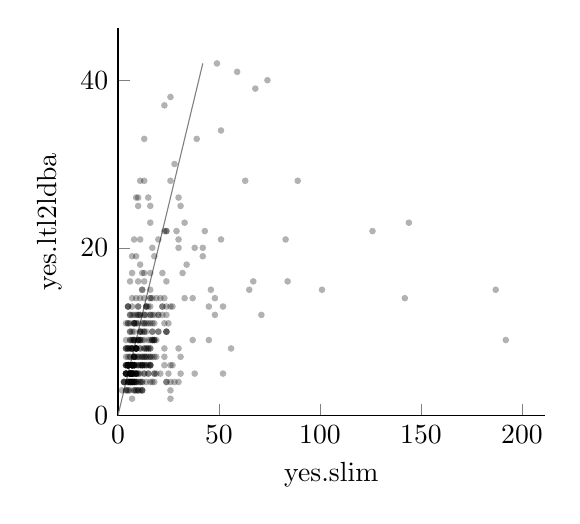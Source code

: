\pgfplotsset{
  compat=newest,
}
\begin{axis}[
  mark size=1.2pt,
  axis x line*=bottom,
  axis y line*=left,
  width=7cm,
  height=6.5cm,
  xlabel near ticks=true,
  ylabel near ticks=true,
  xmin=0,
  ymin=0,
  colorbar/width=.1cm,
  colorbar style={
    line width=.1pt,
  },
  colorbar shift/.style={
    xshift=.1cm,
  },
  xlabel={yes.slim},
  ylabel={yes.ltl2ldba},
%
]
\addplot[
  scatter=false,
  scatter src=explicit,
  only marks=true,
  mark options={
    fill opacity=0.3,
    draw opacity=0,
  },
  every mark/.append style={},
%
] coordinates
  {(17.0,9.0) [1]%
  (30.0,26.0) [1]%
  (9.0,3.0) [1]%
  (11.0,4.0) [1]%
  (13.0,11.0) [1]%
  (10.0,9.0) [1]%
  (14.0,8.0) [1]%
  (52.0,5.0) [1]%
  (5.0,6.0) [1]%
  (5.0,3.0) [1]%
  (8.0,6.0) [1]%
  (9.0,8.0) [1]%
  (17.0,10.0) [1]%
  (12.0,3.0) [1]%
  (7.0,5.0) [1]%
  (56.0,8.0) [1]%
  (14.0,4.0) [1]%
  (27.0,13.0) [1]%
  (7.0,5.0) [1]%
  (14.0,13.0) [1]%
  (16.0,7.0) [1]%
  (15.0,11.0) [1]%
  (4.0,6.0) [1]%
  (10.0,4.0) [1]%
  (12.0,17.0) [1]%
  (20.0,21.0) [1]%
  (7.0,4.0) [1]%
  (10.0,5.0) [1]%
  (8.0,6.0) [1]%
  (8.0,4.0) [1]%
  (11.0,10.0) [1]%
  (9.0,8.0) [1]%
  (10.0,3.0) [1]%
  (10.0,11.0) [1]%
  (14.0,12.0) [1]%
  (31.0,7.0) [1]%
  (2.0,3.0) [1]%
  (48.0,14.0) [1]%
  (16.0,6.0) [1]%
  (7.0,6.0) [1]%
  (3.0,4.0) [1]%
  (5.0,8.0) [1]%
  (6.0,12.0) [1]%
  (5.0,6.0) [1]%
  (15.0,8.0) [1]%
  (16.0,4.0) [1]%
  (26.0,13.0) [1]%
  (84.0,16.0) [1]%
  (10.0,9.0) [1]%
  (8.0,21.0) [1]%
  (12.0,3.0) [1]%
  (15.0,5.0) [1]%
  (12.0,11.0) [1]%
  (15.0,5.0) [1]%
  (26.0,2.0) [1]%
  (6.0,5.0) [1]%
  (8.0,9.0) [1]%
  (6.0,4.0) [1]%
  (89.0,28.0) [1]%
  (16.0,23.0) [1]%
  (nan,42.0) [1]%
  (5.0,6.0) [1]%
  (6.0,4.0) [1]%
  (9.0,8.0) [1]%
  (7.0,5.0) [1]%
  (6.0,5.0) [1]%
  (5.0,13.0) [1]%
  (17.0,12.0) [1]%
  (187.0,15.0) [1]%
  (74.0,40.0) [1]%
  (14.0,11.0) [1]%
  (14.0,6.0) [1]%
  (9.0,4.0) [1]%
  (5.0,6.0) [1]%
  (6.0,8.0) [1]%
  (10.0,7.0) [1]%
  (13.0,17.0) [1]%
  (8.0,9.0) [1]%
  (4.0,5.0) [1]%
  (26.0,4.0) [1]%
  (6.0,5.0) [1]%
  (7.0,8.0) [1]%
  (6.0,9.0) [1]%
  (71.0,12.0) [1]%
  (16.0,17.0) [1]%
  (6.0,5.0) [1]%
  (24.0,22.0) [1]%
  (10.0,16.0) [1]%
  (6.0,7.0) [1]%
  (9.0,5.0) [1]%
  (9.0,8.0) [1]%
  (4.0,3.0) [1]%
  (11.0,10.0) [1]%
  (13.0,28.0) [1]%
  (16.0,25.0) [1]%
  (10.0,12.0) [1]%
  (5.0,11.0) [1]%
  (5.0,6.0) [1]%
  (6.0,5.0) [1]%
  (6.0,10.0) [1]%
  (11.0,12.0) [1]%
  (8.0,7.0) [1]%
  (37.0,9.0) [1]%
  (8.0,11.0) [1]%
  (13.0,14.0) [1]%
  (142.0,14.0) [1]%
  (8.0,5.0) [1]%
  (51.0,34.0) [1]%
  (17.0,14.0) [1]%
  (12.0,10.0) [1]%
  (23.0,11.0) [1]%
  (11.0,6.0) [1]%
  (22.0,12.0) [1]%
  (7.0,17.0) [1]%
  (9.0,5.0) [1]%
  (14.0,7.0) [1]%
  (6.0,9.0) [1]%
  (11.0,9.0) [1]%
  (12.0,7.0) [1]%
  (13.0,33.0) [1]%
  (15.0,26.0) [1]%
  (5.0,4.0) [1]%
  (16.0,6.0) [1]%
  (21.0,14.0) [1]%
  (7.0,6.0) [1]%
  (11.0,21.0) [1]%
  (16.0,7.0) [1]%
  (9.0,8.0) [1]%
  (20.0,10.0) [1]%
  (10.0,7.0) [1]%
  (7.0,9.0) [1]%
  (8.0,3.0) [1]%
  (13.0,16.0) [1]%
  (7.0,10.0) [1]%
  (8.0,6.0) [1]%
  (38.0,20.0) [1]%
  (8.0,3.0) [1]%
  (19.0,7.0) [1]%
  (4.0,3.0) [1]%
  (6.0,8.0) [1]%
  (26.0,3.0) [1]%
  (5.0,8.0) [1]%
  (8.0,4.0) [1]%
  (16.0,12.0) [1]%
  (15.0,7.0) [1]%
  (7.0,12.0) [1]%
  (11.0,6.0) [1]%
  (6.0,5.0) [1]%
  (6.0,5.0) [1]%
  (6.0,5.0) [1]%
  (14.0,8.0) [1]%
  (6.0,3.0) [1]%
  (17.0,20.0) [1]%
  (12.0,4.0) [1]%
  (4.0,11.0) [1]%
  (12.0,4.0) [1]%
  (8.0,9.0) [1]%
  (5.0,6.0) [1]%
  (5.0,8.0) [1]%
  (6.0,4.0) [1]%
  (8.0,6.0) [1]%
  (24.0,16.0) [1]%
  (12.0,6.0) [1]%
  (12.0,6.0) [1]%
  (5.0,7.0) [1]%
  (8.0,12.0) [1]%
  (10.0,3.0) [1]%
  (16.0,12.0) [1]%
  (16.0,6.0) [1]%
  (8.0,4.0) [1]%
  (30.0,4.0) [1]%
  (8.0,6.0) [1]%
  (18.0,4.0) [1]%
  (7.0,8.0) [1]%
  (13.0,6.0) [1]%
  (11.0,3.0) [1]%
  (5.0,4.0) [1]%
  (33.0,23.0) [1]%
  (13.0,10.0) [1]%
  (27.0,6.0) [1]%
  (14.0,10.0) [1]%
  (10.0,25.0) [1]%
  (19.0,14.0) [1]%
  (9.0,19.0) [1]%
  (8.0,9.0) [1]%
  (45.0,13.0) [1]%
  (7.0,6.0) [1]%
  (38.0,5.0) [1]%
  (7.0,5.0) [1]%
  (11.0,14.0) [1]%
  (4.0,6.0) [1]%
  (20.0,12.0) [1]%
  (12.0,9.0) [1]%
  (9.0,8.0) [1]%
  (12.0,15.0) [1]%
  (17.0,9.0) [1]%
  (7.0,5.0) [1]%
  (18.0,9.0) [1]%
  (20.0,10.0) [1]%
  (68.0,39.0) [1]%
  (13.0,8.0) [1]%
  (15.0,6.0) [1]%
  (13.0,7.0) [1]%
  (31.0,25.0) [1]%
  (9.0,6.0) [1]%
  (24.0,4.0) [1]%
  (7.0,4.0) [1]%
  (7.0,9.0) [1]%
  (24.0,22.0) [1]%
  (13.0,9.0) [1]%
  (4.0,9.0) [1]%
  (9.0,5.0) [1]%
  (17.0,7.0) [1]%
  (16.0,15.0) [1]%
  (42.0,20.0) [1]%
  (7.0,6.0) [1]%
  (30.0,8.0) [1]%
  (8.0,11.0) [1]%
  (9.0,5.0) [1]%
  (6.0,4.0) [1]%
  (37.0,14.0) [1]%
  (12.0,6.0) [1]%
  (7.0,6.0) [1]%
  (30.0,21.0) [1]%
  (5.0,6.0) [1]%
  (43.0,22.0) [1]%
  (11.0,8.0) [1]%
  (nan,39.0) [1]%
  (4.0,8.0) [1]%
  (16.0,13.0) [1]%
  (9.0,11.0) [1]%
  (5.0,4.0) [1]%
  (24.0,10.0) [1]%
  (7.0,6.0) [1]%
  (14.0,13.0) [1]%
  (13.0,5.0) [1]%
  (7.0,8.0) [1]%
  (101.0,15.0) [1]%
  (12.0,6.0) [1]%
  (6.0,12.0) [1]%
  (26.0,6.0) [1]%
  (10.0,5.0) [1]%
  (21.0,5.0) [1]%
  (10.0,12.0) [1]%
  (7.0,2.0) [1]%
  (33.0,14.0) [1]%
  (15.0,9.0) [1]%
  (34.0,18.0) [1]%
  (22.0,17.0) [1]%
  (63.0,28.0) [1]%
  (9.0,5.0) [1]%
  (5.0,4.0) [1]%
  (10.0,6.0) [1]%
  (4.0,5.0) [1]%
  (6.0,5.0) [1]%
  (9.0,7.0) [1]%
  (11.0,12.0) [1]%
  (16.0,8.0) [1]%
  (9.0,8.0) [1]%
  (11.0,10.0) [1]%
  (16.0,9.0) [1]%
  (23.0,22.0) [1]%
  (52.0,13.0) [1]%
  (7.0,6.0) [1]%
  (11.0,18.0) [1]%
  (13.0,8.0) [1]%
  (14.0,6.0) [1]%
  (9.0,14.0) [1]%
  (32.0,17.0) [1]%
  (13.0,7.0) [1]%
  (22.0,13.0) [1]%
  (11.0,5.0) [1]%
  (7.0,5.0) [1]%
  (6.0,4.0) [1]%
  (13.0,12.0) [1]%
  (29.0,22.0) [1]%
  (19.0,9.0) [1]%
  (8.0,6.0) [1]%
  (12.0,3.0) [1]%
  (9.0,26.0) [1]%
  (17.0,10.0) [1]%
  (9.0,4.0) [1]%
  (5.0,6.0) [1]%
  (5.0,6.0) [1]%
  (19.0,5.0) [1]%
  (16.0,14.0) [1]%
  (18.0,5.0) [1]%
  (5.0,6.0) [1]%
  (10.0,13.0) [1]%
  (7.0,6.0) [1]%
  (11.0,4.0) [1]%
  (46.0,15.0) [1]%
  (9.0,3.0) [1]%
  (7.0,8.0) [1]%
  (11.0,9.0) [1]%
  (8.0,4.0) [1]%
  (6.0,10.0) [1]%
  (4.0,7.0) [1]%
  (18.0,9.0) [1]%
  (24.0,4.0) [1]%
  (49.0,42.0) [1]%
  (8.0,6.0) [1]%
  (28.0,30.0) [1]%
  (5.0,6.0) [1]%
  (8.0,7.0) [1]%
  (7.0,14.0) [1]%
  (13.0,6.0) [1]%
  (7.0,5.0) [1]%
  (16.0,6.0) [1]%
  (3.0,4.0) [1]%
  (10.0,9.0) [1]%
  (15.0,8.0) [1]%
  (8.0,11.0) [1]%
  (15.0,13.0) [1]%
  (25.0,5.0) [1]%
  (6.0,16.0) [1]%
  (11.0,8.0) [1]%
  (7.0,5.0) [1]%
  (7.0,8.0) [1]%
  (26.0,28.0) [1]%
  (18.0,11.0) [1]%
  (24.0,13.0) [1]%
  (7.0,5.0) [1]%
  (18.0,9.0) [1]%
  (20.0,12.0) [1]%
  (16.0,11.0) [1]%
  (17.0,11.0) [1]%
  (11.0,7.0) [1]%
  (7.0,6.0) [1]%
  (9.0,8.0) [1]%
  (14.0,7.0) [1]%
  (5.0,6.0) [1]%
  (23.0,14.0) [1]%
  (4.0,5.0) [1]%
  (13.0,5.0) [1]%
  (5.0,3.0) [1]%
  (192.0,9.0) [1]%
  (13.0,10.0) [1]%
  (16.0,8.0) [1]%
  (126.0,22.0) [1]%
  (11.0,9.0) [1]%
  (24.0,10.0) [1]%
  (8.0,7.0) [1]%
  (5.0,6.0) [1]%
  (4.0,8.0) [1]%
  (18.0,7.0) [1]%
  (4.0,5.0) [1]%
  (23.0,37.0) [1]%
  (10.0,26.0) [1]%
  (4.0,8.0) [1]%
  (16.0,14.0) [1]%
  (9.0,11.0) [1]%
  (45.0,9.0) [1]%
  (8.0,11.0) [1]%
  (11.0,28.0) [1]%
  (9.0,12.0) [1]%
  (8.0,7.0) [1]%
  (5.0,11.0) [1]%
  (8.0,5.0) [1]%
  (42.0,19.0) [1]%
  (7.0,19.0) [1]%
  (7.0,6.0) [1]%
  (7.0,13.0) [1]%
  (5.0,6.0) [1]%
  (6.0,7.0) [1]%
  (17.0,9.0) [1]%
  (8.0,4.0) [1]%
  (13.0,12.0) [1]%
  (67.0,16.0) [1]%
  (4.0,5.0) [1]%
  (17.0,4.0) [1]%
  (22.0,13.0) [1]%
  (144.0,23.0) [1]%
  (8.0,5.0) [1]%
  (8.0,7.0) [1]%
  (3.0,4.0) [1]%
  (83.0,21.0) [1]%
  (65.0,15.0) [1]%
  (26.0,38.0) [1]%
  (7.0,4.0) [1]%
  (14.0,13.0) [1]%
  (10.0,13.0) [1]%
  (23.0,8.0) [1]%
  (10.0,9.0) [1]%
  (5.0,13.0) [1]%
  (30.0,20.0) [1]%
  (18.0,19.0) [1]%
  (4.0,5.0) [1]%
  (4.0,6.0) [1]%
  (7.0,4.0) [1]%
  (10.0,6.0) [1]%
  (31.0,5.0) [1]%
  (48.0,12.0) [1]%
  (7.0,4.0) [1]%
  (4.0,6.0) [1]%
  (8.0,7.0) [1]%
  (18.0,12.0) [1]%
  (39.0,33.0) [1]%
  (23.0,7.0) [1]%
  (13.0,11.0) [1]%
  (59.0,41.0) [1]%
  (4.0,5.0) [1]%
  (6.0,11.0) [1]%
  (24.0,12.0) [1]%
  (5.0,6.0) [1]%
  (7.0,6.0) [1]%
  (7.0,5.0) [1]%
  (51.0,21.0) [1]%
  (9.0,4.0) [1]%
  (12.0,7.0) [1]%
  (18.0,5.0) [1]%
  (5.0,6.0) [1]%
  (8.0,10.0) [1]%
  (25.0,11.0) [1]%
  (6.0,5.0) [1]%
  (24.0,10.0) [1]%
  (3.0,4.0) [1]%
  (28.0,4.0) [1]%
  (5.0,13.0) [1]%
  (23.0,6.0) [1]%
  (12.0,15.0) [1]%
};%
\addplot[gray,domain=0:42.0]{x};%
%
\end{axis}
